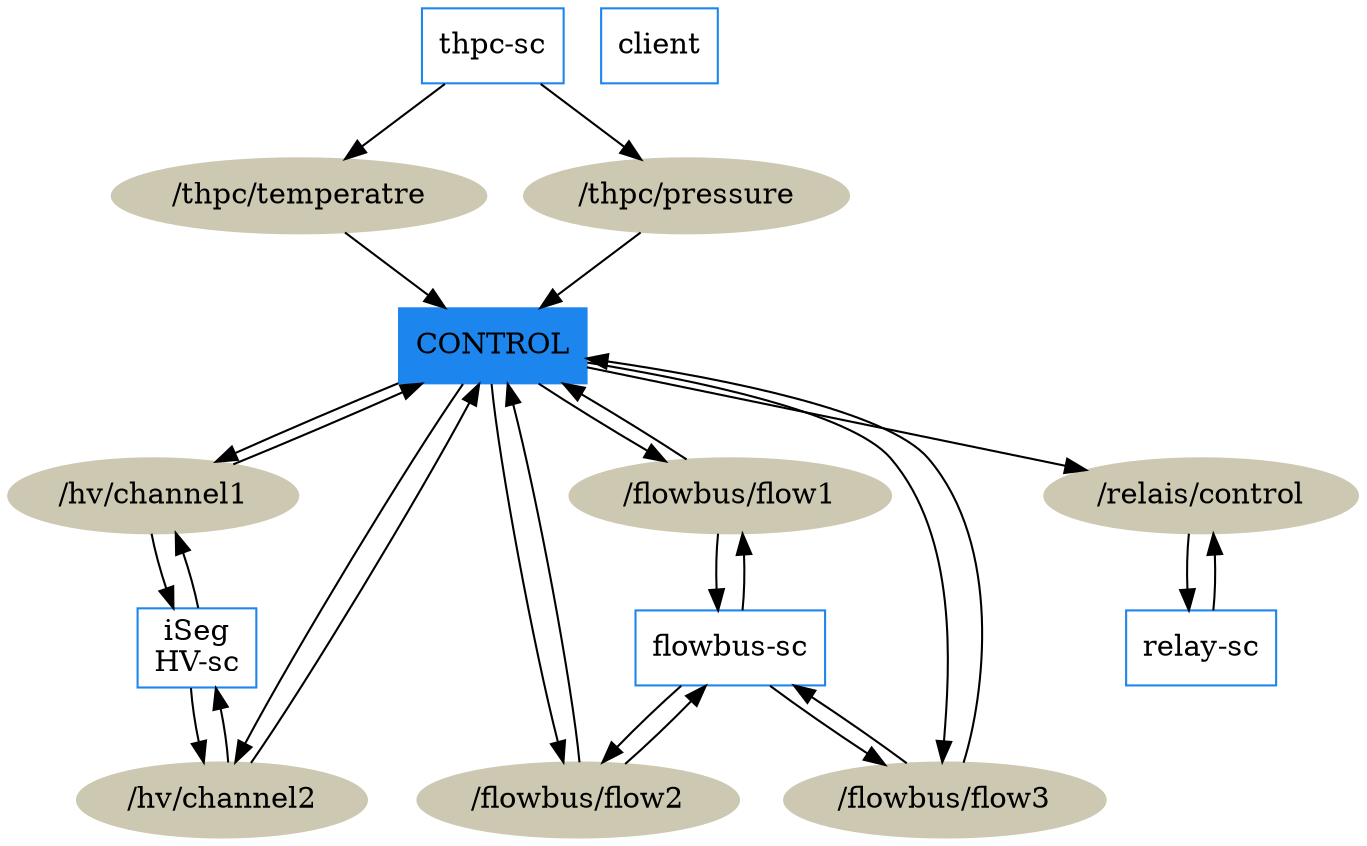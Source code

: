 
digraph test123 {

	node [shape=ellipse, color=cornsilk3, style=filled];
	thpc_temp [label="/thpc/temperatre"];
	thpc_pres [label="/thpc/pressure"];
	hv_channel1 [label="/hv/channel1"];
	hv_channel2 [label="/hv/channel2"];
	relay_control [label="/relais/control"];
	flowbus_flow1 [label="/flowbus/flow1"];
	flowbus_flow2 [label="/flowbus/flow2"];
	flowbus_flow3 [label="/flowbus/flow3"];



	node [ shape=box, color=dodgerblue2, style=solid ];
	edge [len=2];	// stretch the drawing a bit for neato

	client [label="client"];
	relay [label="relay-sc"];
		relay -> relay_control;
		relay_control -> relay;

	iSegHV [label="iSeg\nHV-sc"];
		iSegHV -> hv_channel1;
		iSegHV -> hv_channel2;
		hv_channel1 -> iSegHV;
		hv_channel2 -> iSegHV;

	thpc [label="thpc-sc"];
		thpc -> thpc_temp;
		thpc -> thpc_pres;

	flowbus [label="flowbus-sc"];
		flowbus_flow1 -> flowbus;
		flowbus_flow2 -> flowbus;
		flowbus_flow3 -> flowbus;
		flowbus -> flowbus_flow1;
		flowbus -> flowbus_flow2;
		flowbus -> flowbus_flow3;

	control [label="CONTROL", style=filled];
		control -> relay_control;
		thpc_temp -> control;
		thpc_pres -> control;
		control -> hv_channel1;
		control -> hv_channel2;
		hv_channel1 -> control;
		hv_channel2 -> control;
		control -> flowbus_flow1;
		control -> flowbus_flow2;
		control -> flowbus_flow3;
		flowbus_flow1 -> control;
		flowbus_flow2 -> control;
		flowbus_flow3 -> control;
	// supplies




}
